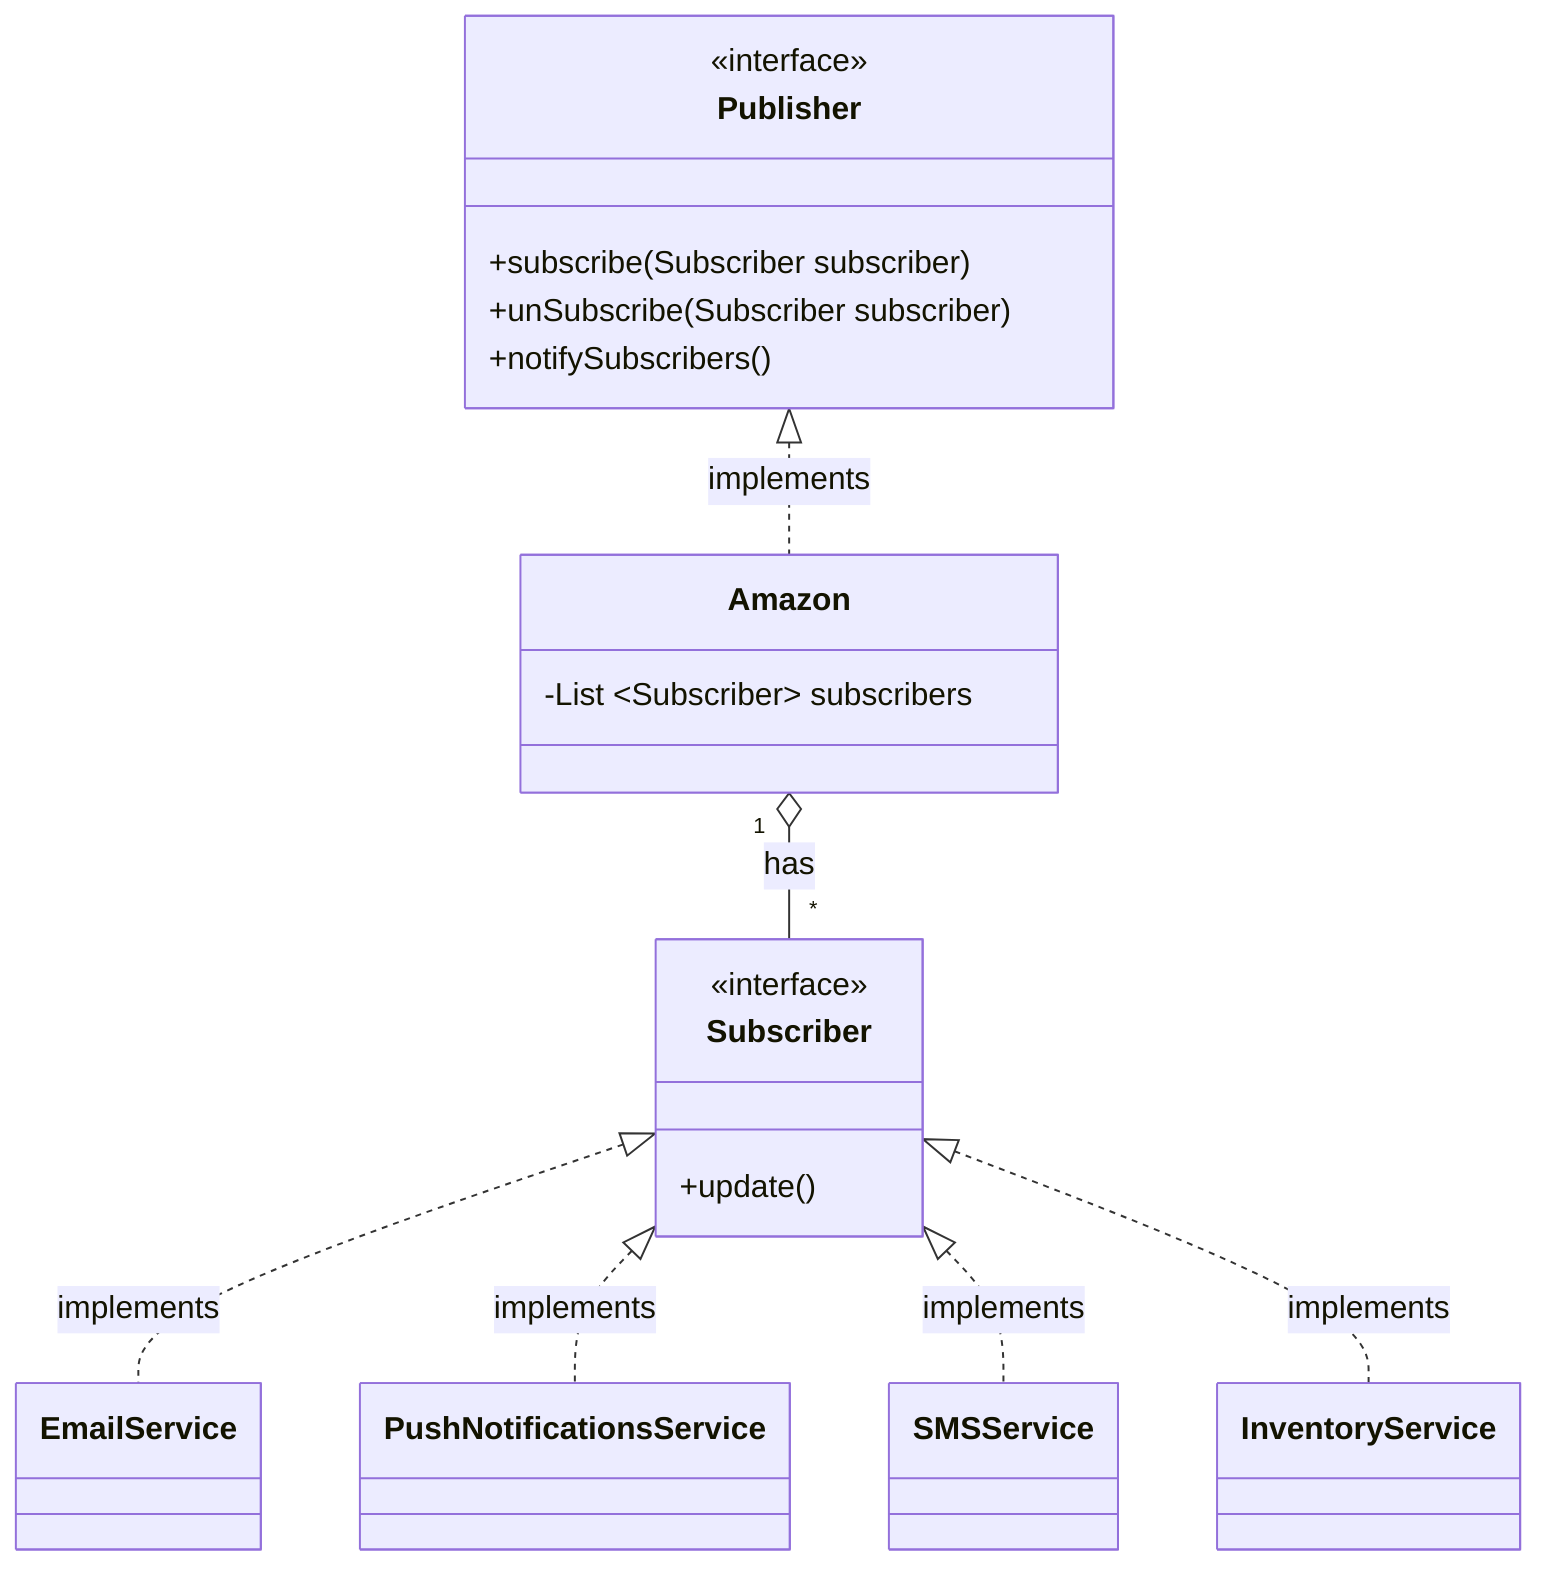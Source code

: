 classDiagram
    class Publisher{
        <<interface>>
        +subscribe(Subscriber subscriber)
        +unSubscribe(Subscriber subscriber)
        +notifySubscribers()
    }

    class Subscriber{
        <<interface>>
        +update()
    }

    class Amazon{
        -List ~Subscriber~ subscribers
    }

    Publisher <|.. Amazon: implements
    Amazon "1" o-- "*" Subscriber: has

Subscriber <|.. EmailService: implements
Subscriber <|.. PushNotificationsService: implements
Subscriber <|.. SMSService: implements
Subscriber <|.. InventoryService: implements